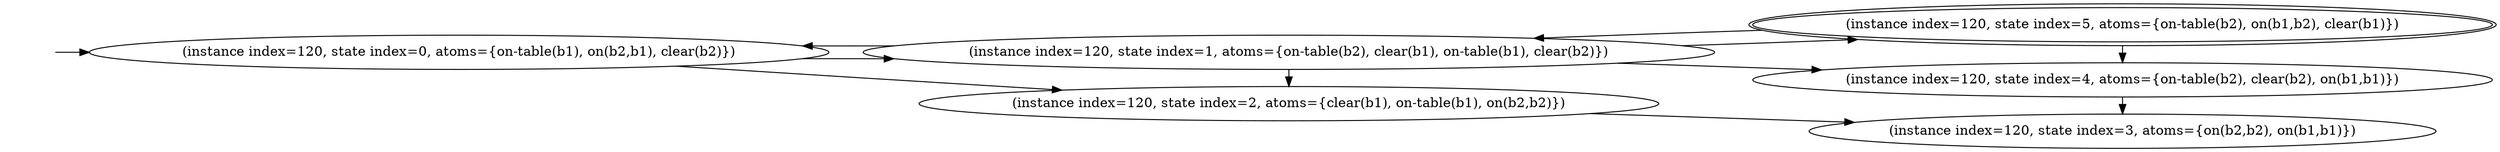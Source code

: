 digraph {
rankdir="LR"
s0[label="(instance index=120, state index=0, atoms={on-table(b1), on(b2,b1), clear(b2)})"]
s1[label="(instance index=120, state index=1, atoms={on-table(b2), clear(b1), on-table(b1), clear(b2)})"]
s2[label="(instance index=120, state index=2, atoms={clear(b1), on-table(b1), on(b2,b2)})"]
s5[peripheries=2,label="(instance index=120, state index=5, atoms={on-table(b2), on(b1,b2), clear(b1)})"]
s4[label="(instance index=120, state index=4, atoms={on-table(b2), clear(b2), on(b1,b1)})"]
s3[label="(instance index=120, state index=3, atoms={on(b2,b2), on(b1,b1)})"]
Dangling [ label = "", style = invis ]
{ rank = same; Dangling }
Dangling -> s0
{ rank = same; s0}
{ rank = same; s1,s2}
{ rank = same; s5,s4,s3}
{
s0->s2
s0->s1
}
{
s1->s4
s1->s2
s1->s5
s1->s0
s2->s3
}
{
s5->s4
s5->s1
s4->s3
}
}

